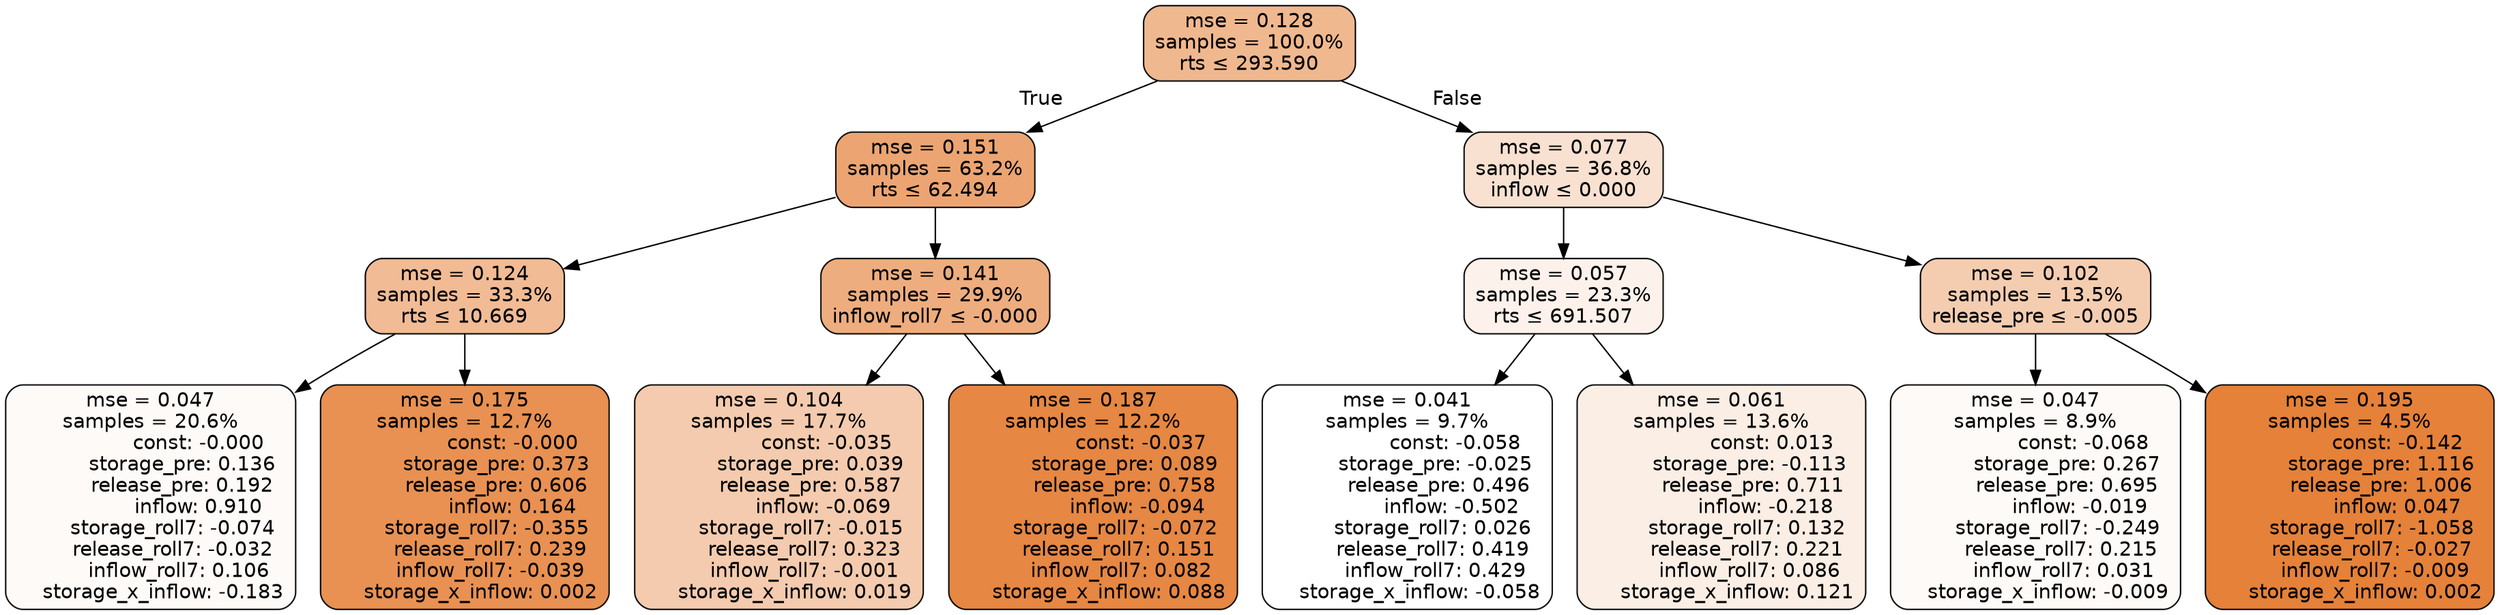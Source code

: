 digraph tree {
bgcolor="transparent"
node [shape=rectangle, style="filled, rounded", color="black", fontname=helvetica] ;
edge [fontname=helvetica] ;
	"0" [label="mse = 0.128
samples = 100.0%
rts &le; 293.590", fillcolor="#f0b88f"]
	"1" [label="mse = 0.151
samples = 63.2%
rts &le; 62.494", fillcolor="#eca572"]
	"2" [label="mse = 0.124
samples = 33.3%
rts &le; 10.669", fillcolor="#f1bb95"]
	"3" [label="mse = 0.047
samples = 20.6%
               const: -0.000
          storage_pre: 0.136
          release_pre: 0.192
               inflow: 0.910
       storage_roll7: -0.074
       release_roll7: -0.032
         inflow_roll7: 0.106
    storage_x_inflow: -0.183", fillcolor="#fefaf8"]
	"4" [label="mse = 0.175
samples = 12.7%
               const: -0.000
          storage_pre: 0.373
          release_pre: 0.606
               inflow: 0.164
       storage_roll7: -0.355
        release_roll7: 0.239
        inflow_roll7: -0.039
     storage_x_inflow: 0.002", fillcolor="#e89152"]
	"5" [label="mse = 0.141
samples = 29.9%
inflow_roll7 &le; -0.000", fillcolor="#eead7e"]
	"6" [label="mse = 0.104
samples = 17.7%
               const: -0.035
          storage_pre: 0.039
          release_pre: 0.587
              inflow: -0.069
       storage_roll7: -0.015
        release_roll7: 0.323
        inflow_roll7: -0.001
     storage_x_inflow: 0.019", fillcolor="#f4cbae"]
	"7" [label="mse = 0.187
samples = 12.2%
               const: -0.037
          storage_pre: 0.089
          release_pre: 0.758
              inflow: -0.094
       storage_roll7: -0.072
        release_roll7: 0.151
         inflow_roll7: 0.082
     storage_x_inflow: 0.088", fillcolor="#e68743"]
	"8" [label="mse = 0.077
samples = 36.8%
inflow &le; 0.000", fillcolor="#f8e1d0"]
	"9" [label="mse = 0.057
samples = 23.3%
rts &le; 691.507", fillcolor="#fcf2eb"]
	"10" [label="mse = 0.041
samples = 9.7%
               const: -0.058
         storage_pre: -0.025
          release_pre: 0.496
              inflow: -0.502
        storage_roll7: 0.026
        release_roll7: 0.419
         inflow_roll7: 0.429
    storage_x_inflow: -0.058", fillcolor="#ffffff"]
	"11" [label="mse = 0.061
samples = 13.6%
                const: 0.013
         storage_pre: -0.113
          release_pre: 0.711
              inflow: -0.218
        storage_roll7: 0.132
        release_roll7: 0.221
         inflow_roll7: 0.086
     storage_x_inflow: 0.121", fillcolor="#fbeee5"]
	"12" [label="mse = 0.102
samples = 13.5%
release_pre &le; -0.005", fillcolor="#f4cdb1"]
	"13" [label="mse = 0.047
samples = 8.9%
               const: -0.068
          storage_pre: 0.267
          release_pre: 0.695
              inflow: -0.019
       storage_roll7: -0.249
        release_roll7: 0.215
         inflow_roll7: 0.031
    storage_x_inflow: -0.009", fillcolor="#fefaf7"]
	"14" [label="mse = 0.195
samples = 4.5%
               const: -0.142
          storage_pre: 1.116
          release_pre: 1.006
               inflow: 0.047
       storage_roll7: -1.058
       release_roll7: -0.027
        inflow_roll7: -0.009
     storage_x_inflow: 0.002", fillcolor="#e58139"]

	"0" -> "1" [labeldistance=2.5, labelangle=45, headlabel="True"]
	"1" -> "2"
	"2" -> "3"
	"2" -> "4"
	"1" -> "5"
	"5" -> "6"
	"5" -> "7"
	"0" -> "8" [labeldistance=2.5, labelangle=-45, headlabel="False"]
	"8" -> "9"
	"9" -> "10"
	"9" -> "11"
	"8" -> "12"
	"12" -> "13"
	"12" -> "14"
}